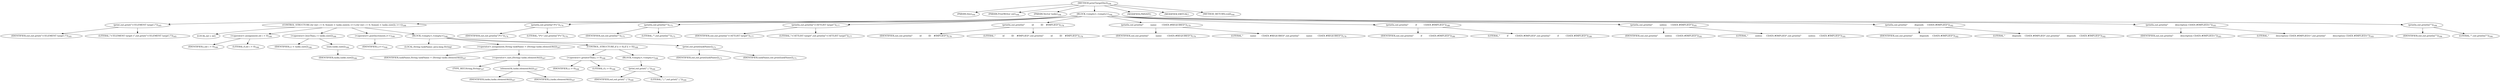 digraph "printTargetDecl" {  
"286" [label = <(METHOD,printTargetDecl)<SUB>164</SUB>> ]
"287" [label = <(PARAM,this)<SUB>164</SUB>> ]
"288" [label = <(PARAM,PrintWriter out)<SUB>164</SUB>> ]
"289" [label = <(PARAM,Vector tasks)<SUB>164</SUB>> ]
"290" [label = <(BLOCK,&lt;empty&gt;,&lt;empty&gt;)<SUB>164</SUB>> ]
"291" [label = <(print,out.print(&quot;&lt;!ELEMENT target (&quot;))<SUB>165</SUB>> ]
"292" [label = <(IDENTIFIER,out,out.print(&quot;&lt;!ELEMENT target (&quot;))<SUB>165</SUB>> ]
"293" [label = <(LITERAL,&quot;&lt;!ELEMENT target (&quot;,out.print(&quot;&lt;!ELEMENT target (&quot;))<SUB>165</SUB>> ]
"294" [label = <(CONTROL_STRUCTURE,for (int i = 0; Some(i &lt; tasks.size()); i++),for (int i = 0; Some(i &lt; tasks.size()); i++))<SUB>166</SUB>> ]
"295" [label = <(LOCAL,int i: int)> ]
"296" [label = <(&lt;operator&gt;.assignment,int i = 0)<SUB>166</SUB>> ]
"297" [label = <(IDENTIFIER,i,int i = 0)<SUB>166</SUB>> ]
"298" [label = <(LITERAL,0,int i = 0)<SUB>166</SUB>> ]
"299" [label = <(&lt;operator&gt;.lessThan,i &lt; tasks.size())<SUB>166</SUB>> ]
"300" [label = <(IDENTIFIER,i,i &lt; tasks.size())<SUB>166</SUB>> ]
"301" [label = <(size,tasks.size())<SUB>166</SUB>> ]
"302" [label = <(IDENTIFIER,tasks,tasks.size())<SUB>166</SUB>> ]
"303" [label = <(&lt;operator&gt;.postIncrement,i++)<SUB>166</SUB>> ]
"304" [label = <(IDENTIFIER,i,i++)<SUB>166</SUB>> ]
"305" [label = <(BLOCK,&lt;empty&gt;,&lt;empty&gt;)<SUB>166</SUB>> ]
"306" [label = <(LOCAL,String taskName: java.lang.String)> ]
"307" [label = <(&lt;operator&gt;.assignment,String taskName = (String) tasks.elementAt(i))<SUB>167</SUB>> ]
"308" [label = <(IDENTIFIER,taskName,String taskName = (String) tasks.elementAt(i))<SUB>167</SUB>> ]
"309" [label = <(&lt;operator&gt;.cast,(String) tasks.elementAt(i))<SUB>167</SUB>> ]
"310" [label = <(TYPE_REF,String,String)<SUB>167</SUB>> ]
"311" [label = <(elementAt,tasks.elementAt(i))<SUB>167</SUB>> ]
"312" [label = <(IDENTIFIER,tasks,tasks.elementAt(i))<SUB>167</SUB>> ]
"313" [label = <(IDENTIFIER,i,tasks.elementAt(i))<SUB>167</SUB>> ]
"314" [label = <(CONTROL_STRUCTURE,if (i &gt; 0),if (i &gt; 0))<SUB>168</SUB>> ]
"315" [label = <(&lt;operator&gt;.greaterThan,i &gt; 0)<SUB>168</SUB>> ]
"316" [label = <(IDENTIFIER,i,i &gt; 0)<SUB>168</SUB>> ]
"317" [label = <(LITERAL,0,i &gt; 0)<SUB>168</SUB>> ]
"318" [label = <(BLOCK,&lt;empty&gt;,&lt;empty&gt;)<SUB>168</SUB>> ]
"319" [label = <(print,out.print(&quot; | &quot;))<SUB>169</SUB>> ]
"320" [label = <(IDENTIFIER,out,out.print(&quot; | &quot;))<SUB>169</SUB>> ]
"321" [label = <(LITERAL,&quot; | &quot;,out.print(&quot; | &quot;))<SUB>169</SUB>> ]
"322" [label = <(print,out.print(taskName))<SUB>171</SUB>> ]
"323" [label = <(IDENTIFIER,out,out.print(taskName))<SUB>171</SUB>> ]
"324" [label = <(IDENTIFIER,taskName,out.print(taskName))<SUB>171</SUB>> ]
"325" [label = <(println,out.println(&quot;)*&gt;&quot;))<SUB>174</SUB>> ]
"326" [label = <(IDENTIFIER,out,out.println(&quot;)*&gt;&quot;))<SUB>174</SUB>> ]
"327" [label = <(LITERAL,&quot;)*&gt;&quot;,out.println(&quot;)*&gt;&quot;))<SUB>174</SUB>> ]
"328" [label = <(println,out.println(&quot;&quot;))<SUB>175</SUB>> ]
"329" [label = <(IDENTIFIER,out,out.println(&quot;&quot;))<SUB>175</SUB>> ]
"330" [label = <(LITERAL,&quot;&quot;,out.println(&quot;&quot;))<SUB>175</SUB>> ]
"331" [label = <(println,out.println(&quot;&lt;!ATTLIST target&quot;))<SUB>177</SUB>> ]
"332" [label = <(IDENTIFIER,out,out.println(&quot;&lt;!ATTLIST target&quot;))<SUB>177</SUB>> ]
"333" [label = <(LITERAL,&quot;&lt;!ATTLIST target&quot;,out.println(&quot;&lt;!ATTLIST target&quot;))<SUB>177</SUB>> ]
"334" [label = <(println,out.println(&quot;          id          ID    #IMPLIED&quot;))<SUB>178</SUB>> ]
"335" [label = <(IDENTIFIER,out,out.println(&quot;          id          ID    #IMPLIED&quot;))<SUB>178</SUB>> ]
"336" [label = <(LITERAL,&quot;          id          ID    #IMPLIED&quot;,out.println(&quot;          id          ID    #IMPLIED&quot;))<SUB>178</SUB>> ]
"337" [label = <(println,out.println(&quot;          name        CDATA #REQUIRED&quot;))<SUB>179</SUB>> ]
"338" [label = <(IDENTIFIER,out,out.println(&quot;          name        CDATA #REQUIRED&quot;))<SUB>179</SUB>> ]
"339" [label = <(LITERAL,&quot;          name        CDATA #REQUIRED&quot;,out.println(&quot;          name        CDATA #REQUIRED&quot;))<SUB>179</SUB>> ]
"340" [label = <(println,out.println(&quot;          if          CDATA #IMPLIED&quot;))<SUB>180</SUB>> ]
"341" [label = <(IDENTIFIER,out,out.println(&quot;          if          CDATA #IMPLIED&quot;))<SUB>180</SUB>> ]
"342" [label = <(LITERAL,&quot;          if          CDATA #IMPLIED&quot;,out.println(&quot;          if          CDATA #IMPLIED&quot;))<SUB>180</SUB>> ]
"343" [label = <(println,out.println(&quot;          unless      CDATA #IMPLIED&quot;))<SUB>181</SUB>> ]
"344" [label = <(IDENTIFIER,out,out.println(&quot;          unless      CDATA #IMPLIED&quot;))<SUB>181</SUB>> ]
"345" [label = <(LITERAL,&quot;          unless      CDATA #IMPLIED&quot;,out.println(&quot;          unless      CDATA #IMPLIED&quot;))<SUB>181</SUB>> ]
"346" [label = <(println,out.println(&quot;          depends     CDATA #IMPLIED&quot;))<SUB>182</SUB>> ]
"347" [label = <(IDENTIFIER,out,out.println(&quot;          depends     CDATA #IMPLIED&quot;))<SUB>182</SUB>> ]
"348" [label = <(LITERAL,&quot;          depends     CDATA #IMPLIED&quot;,out.println(&quot;          depends     CDATA #IMPLIED&quot;))<SUB>182</SUB>> ]
"349" [label = <(println,out.println(&quot;          description CDATA #IMPLIED&gt;&quot;))<SUB>183</SUB>> ]
"350" [label = <(IDENTIFIER,out,out.println(&quot;          description CDATA #IMPLIED&gt;&quot;))<SUB>183</SUB>> ]
"351" [label = <(LITERAL,&quot;          description CDATA #IMPLIED&gt;&quot;,out.println(&quot;          description CDATA #IMPLIED&gt;&quot;))<SUB>183</SUB>> ]
"352" [label = <(println,out.println(&quot;&quot;))<SUB>184</SUB>> ]
"353" [label = <(IDENTIFIER,out,out.println(&quot;&quot;))<SUB>184</SUB>> ]
"354" [label = <(LITERAL,&quot;&quot;,out.println(&quot;&quot;))<SUB>184</SUB>> ]
"355" [label = <(MODIFIER,PRIVATE)> ]
"356" [label = <(MODIFIER,VIRTUAL)> ]
"357" [label = <(METHOD_RETURN,void)<SUB>164</SUB>> ]
  "286" -> "287" 
  "286" -> "288" 
  "286" -> "289" 
  "286" -> "290" 
  "286" -> "355" 
  "286" -> "356" 
  "286" -> "357" 
  "290" -> "291" 
  "290" -> "294" 
  "290" -> "325" 
  "290" -> "328" 
  "290" -> "331" 
  "290" -> "334" 
  "290" -> "337" 
  "290" -> "340" 
  "290" -> "343" 
  "290" -> "346" 
  "290" -> "349" 
  "290" -> "352" 
  "291" -> "292" 
  "291" -> "293" 
  "294" -> "295" 
  "294" -> "296" 
  "294" -> "299" 
  "294" -> "303" 
  "294" -> "305" 
  "296" -> "297" 
  "296" -> "298" 
  "299" -> "300" 
  "299" -> "301" 
  "301" -> "302" 
  "303" -> "304" 
  "305" -> "306" 
  "305" -> "307" 
  "305" -> "314" 
  "305" -> "322" 
  "307" -> "308" 
  "307" -> "309" 
  "309" -> "310" 
  "309" -> "311" 
  "311" -> "312" 
  "311" -> "313" 
  "314" -> "315" 
  "314" -> "318" 
  "315" -> "316" 
  "315" -> "317" 
  "318" -> "319" 
  "319" -> "320" 
  "319" -> "321" 
  "322" -> "323" 
  "322" -> "324" 
  "325" -> "326" 
  "325" -> "327" 
  "328" -> "329" 
  "328" -> "330" 
  "331" -> "332" 
  "331" -> "333" 
  "334" -> "335" 
  "334" -> "336" 
  "337" -> "338" 
  "337" -> "339" 
  "340" -> "341" 
  "340" -> "342" 
  "343" -> "344" 
  "343" -> "345" 
  "346" -> "347" 
  "346" -> "348" 
  "349" -> "350" 
  "349" -> "351" 
  "352" -> "353" 
  "352" -> "354" 
}
